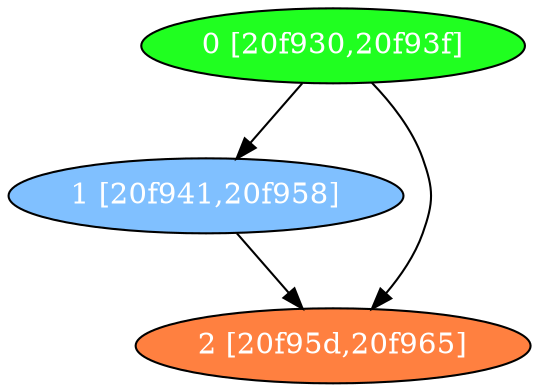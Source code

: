 diGraph libnss3{
	libnss3_0  [style=filled fillcolor="#20FF20" fontcolor="#ffffff" shape=oval label="0 [20f930,20f93f]"]
	libnss3_1  [style=filled fillcolor="#80C0FF" fontcolor="#ffffff" shape=oval label="1 [20f941,20f958]"]
	libnss3_2  [style=filled fillcolor="#FF8040" fontcolor="#ffffff" shape=oval label="2 [20f95d,20f965]"]

	libnss3_0 -> libnss3_1
	libnss3_0 -> libnss3_2
	libnss3_1 -> libnss3_2
}